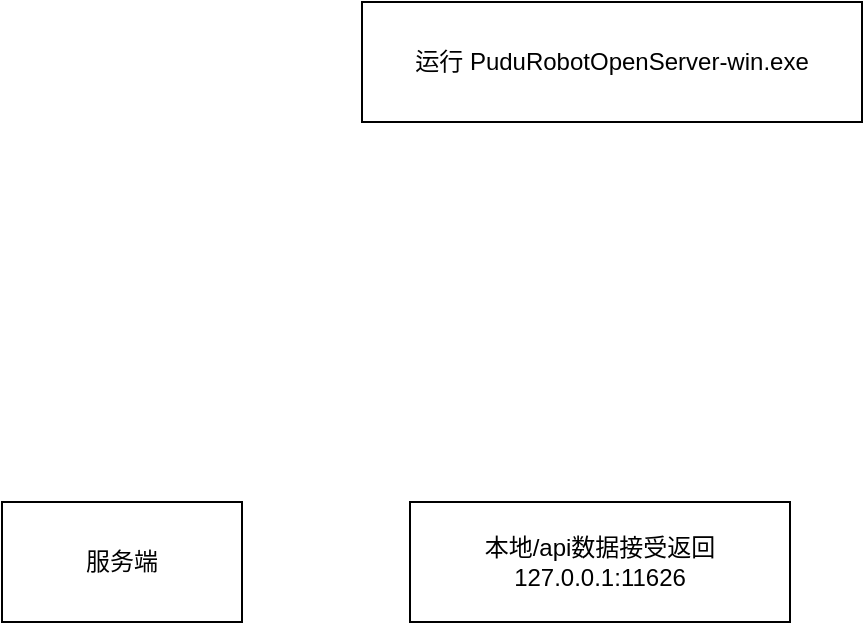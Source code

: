 <mxfile version="26.2.12">
  <diagram name="第 1 页" id="ESbA8u7xyTZOhsOZo6Jv">
    <mxGraphModel dx="1572" dy="898" grid="1" gridSize="10" guides="1" tooltips="1" connect="1" arrows="1" fold="1" page="1" pageScale="1" pageWidth="827" pageHeight="1169" math="0" shadow="0">
      <root>
        <mxCell id="0" />
        <mxCell id="1" parent="0" />
        <mxCell id="PFzhmYUPQmIxrMrjRoEu-1" value="服务端" style="whiteSpace=wrap;html=1;" vertex="1" parent="1">
          <mxGeometry x="20" y="310" width="120" height="60" as="geometry" />
        </mxCell>
        <mxCell id="PFzhmYUPQmIxrMrjRoEu-3" value="运行&amp;nbsp;PuduRobotOpenServer-win.exe" style="whiteSpace=wrap;html=1;" vertex="1" parent="1">
          <mxGeometry x="200" y="60" width="250" height="60" as="geometry" />
        </mxCell>
        <mxCell id="PFzhmYUPQmIxrMrjRoEu-4" value="本地/api数据接受返回&lt;div&gt;127.0.0.1:11626&lt;/div&gt;" style="whiteSpace=wrap;html=1;" vertex="1" parent="1">
          <mxGeometry x="224" y="310" width="190" height="60" as="geometry" />
        </mxCell>
      </root>
    </mxGraphModel>
  </diagram>
</mxfile>
